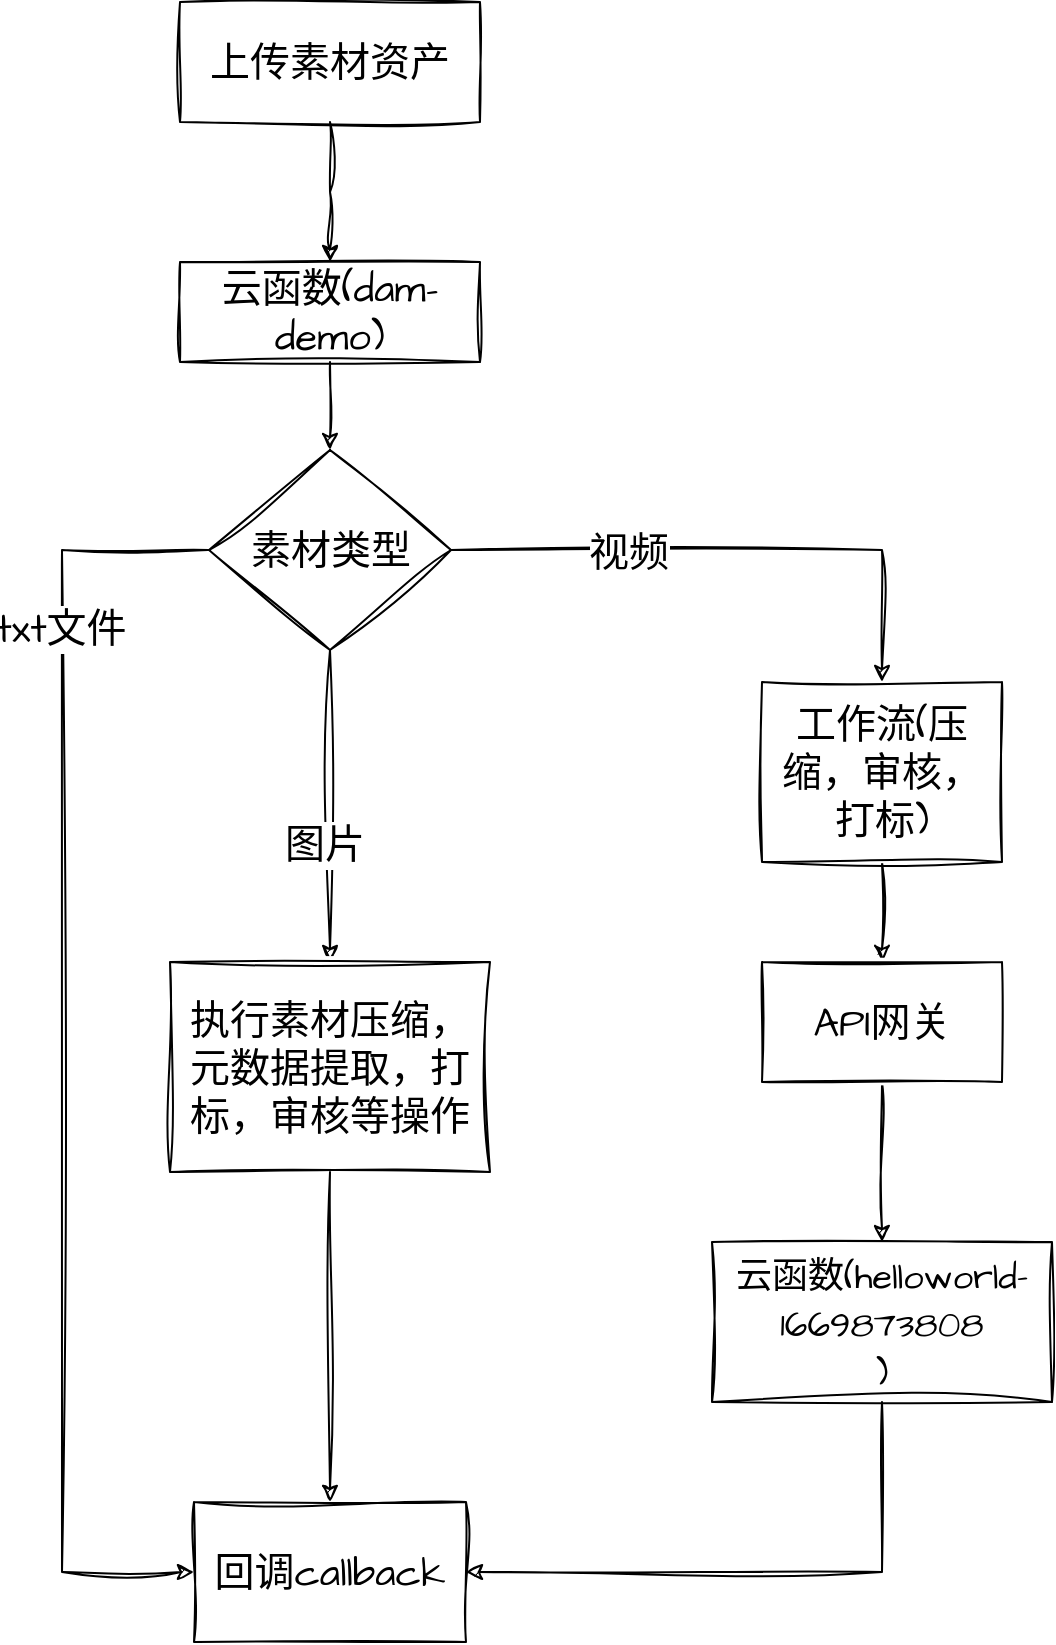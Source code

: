 <mxfile version="21.6.1" type="github">
  <diagram id="C5RBs43oDa-KdzZeNtuy" name="Page-1">
    <mxGraphModel dx="2074" dy="1156" grid="1" gridSize="10" guides="1" tooltips="1" connect="1" arrows="1" fold="1" page="1" pageScale="1" pageWidth="827" pageHeight="1169" math="0" shadow="0">
      <root>
        <mxCell id="WIyWlLk6GJQsqaUBKTNV-0" />
        <mxCell id="WIyWlLk6GJQsqaUBKTNV-1" parent="WIyWlLk6GJQsqaUBKTNV-0" />
        <mxCell id="aU86HzHLtQyPdirgO_ri-1" style="edgeStyle=orthogonalEdgeStyle;rounded=0;sketch=1;hachureGap=4;jiggle=2;curveFitting=1;orthogonalLoop=1;jettySize=auto;html=1;exitX=0.5;exitY=1;exitDx=0;exitDy=0;fontFamily=Architects Daughter;fontSource=https%3A%2F%2Ffonts.googleapis.com%2Fcss%3Ffamily%3DArchitects%2BDaughter;fontSize=16;" edge="1" parent="WIyWlLk6GJQsqaUBKTNV-1" source="aU86HzHLtQyPdirgO_ri-0">
          <mxGeometry relative="1" as="geometry">
            <mxPoint x="335" y="270" as="targetPoint" />
          </mxGeometry>
        </mxCell>
        <mxCell id="aU86HzHLtQyPdirgO_ri-0" value="上传素材资产" style="rounded=0;whiteSpace=wrap;html=1;sketch=1;hachureGap=4;jiggle=2;curveFitting=1;fontFamily=Architects Daughter;fontSource=https%3A%2F%2Ffonts.googleapis.com%2Fcss%3Ffamily%3DArchitects%2BDaughter;fontSize=20;" vertex="1" parent="WIyWlLk6GJQsqaUBKTNV-1">
          <mxGeometry x="260" y="140" width="150" height="60" as="geometry" />
        </mxCell>
        <mxCell id="aU86HzHLtQyPdirgO_ri-5" style="edgeStyle=orthogonalEdgeStyle;rounded=0;sketch=1;hachureGap=4;jiggle=2;curveFitting=1;orthogonalLoop=1;jettySize=auto;html=1;entryX=0.5;entryY=0;entryDx=0;entryDy=0;fontFamily=Architects Daughter;fontSource=https%3A%2F%2Ffonts.googleapis.com%2Fcss%3Ffamily%3DArchitects%2BDaughter;fontSize=16;" edge="1" parent="WIyWlLk6GJQsqaUBKTNV-1" source="aU86HzHLtQyPdirgO_ri-3" target="aU86HzHLtQyPdirgO_ri-4">
          <mxGeometry relative="1" as="geometry" />
        </mxCell>
        <mxCell id="aU86HzHLtQyPdirgO_ri-3" value="云函数(dam-demo)" style="rounded=0;whiteSpace=wrap;html=1;sketch=1;hachureGap=4;jiggle=2;curveFitting=1;fontFamily=Architects Daughter;fontSource=https%3A%2F%2Ffonts.googleapis.com%2Fcss%3Ffamily%3DArchitects%2BDaughter;fontSize=20;" vertex="1" parent="WIyWlLk6GJQsqaUBKTNV-1">
          <mxGeometry x="260" y="270" width="150" height="50" as="geometry" />
        </mxCell>
        <mxCell id="aU86HzHLtQyPdirgO_ri-7" style="edgeStyle=orthogonalEdgeStyle;rounded=0;sketch=1;hachureGap=4;jiggle=2;curveFitting=1;orthogonalLoop=1;jettySize=auto;html=1;fontFamily=Architects Daughter;fontSource=https%3A%2F%2Ffonts.googleapis.com%2Fcss%3Ffamily%3DArchitects%2BDaughter;fontSize=16;" edge="1" parent="WIyWlLk6GJQsqaUBKTNV-1" source="aU86HzHLtQyPdirgO_ri-4" target="aU86HzHLtQyPdirgO_ri-6">
          <mxGeometry relative="1" as="geometry" />
        </mxCell>
        <mxCell id="aU86HzHLtQyPdirgO_ri-8" value="图片" style="edgeLabel;html=1;align=center;verticalAlign=middle;resizable=0;points=[];fontSize=20;fontFamily=Architects Daughter;" vertex="1" connectable="0" parent="aU86HzHLtQyPdirgO_ri-7">
          <mxGeometry x="0.246" y="-3" relative="1" as="geometry">
            <mxPoint as="offset" />
          </mxGeometry>
        </mxCell>
        <mxCell id="aU86HzHLtQyPdirgO_ri-11" style="edgeStyle=orthogonalEdgeStyle;rounded=0;sketch=1;hachureGap=4;jiggle=2;curveFitting=1;orthogonalLoop=1;jettySize=auto;html=1;fontFamily=Architects Daughter;fontSource=https%3A%2F%2Ffonts.googleapis.com%2Fcss%3Ffamily%3DArchitects%2BDaughter;fontSize=16;" edge="1" parent="WIyWlLk6GJQsqaUBKTNV-1" source="aU86HzHLtQyPdirgO_ri-4" target="aU86HzHLtQyPdirgO_ri-12">
          <mxGeometry relative="1" as="geometry">
            <mxPoint x="601" y="570" as="targetPoint" />
          </mxGeometry>
        </mxCell>
        <mxCell id="aU86HzHLtQyPdirgO_ri-13" value="视频" style="edgeLabel;html=1;align=center;verticalAlign=middle;resizable=0;points=[];fontSize=20;fontFamily=Architects Daughter;" vertex="1" connectable="0" parent="aU86HzHLtQyPdirgO_ri-11">
          <mxGeometry x="-0.382" y="-1" relative="1" as="geometry">
            <mxPoint x="1" as="offset" />
          </mxGeometry>
        </mxCell>
        <mxCell id="aU86HzHLtQyPdirgO_ri-20" style="edgeStyle=orthogonalEdgeStyle;rounded=0;sketch=1;hachureGap=4;jiggle=2;curveFitting=1;orthogonalLoop=1;jettySize=auto;html=1;exitX=0;exitY=0.5;exitDx=0;exitDy=0;entryX=0;entryY=0.5;entryDx=0;entryDy=0;fontFamily=Architects Daughter;fontSource=https%3A%2F%2Ffonts.googleapis.com%2Fcss%3Ffamily%3DArchitects%2BDaughter;fontSize=16;" edge="1" parent="WIyWlLk6GJQsqaUBKTNV-1" source="aU86HzHLtQyPdirgO_ri-4" target="aU86HzHLtQyPdirgO_ri-9">
          <mxGeometry relative="1" as="geometry">
            <Array as="points">
              <mxPoint x="201" y="414" />
              <mxPoint x="201" y="925" />
            </Array>
          </mxGeometry>
        </mxCell>
        <mxCell id="aU86HzHLtQyPdirgO_ri-21" value="txt文件" style="edgeLabel;html=1;align=center;verticalAlign=middle;resizable=0;points=[];fontSize=20;fontFamily=Architects Daughter;" vertex="1" connectable="0" parent="aU86HzHLtQyPdirgO_ri-20">
          <mxGeometry x="-0.657" y="-1" relative="1" as="geometry">
            <mxPoint y="1" as="offset" />
          </mxGeometry>
        </mxCell>
        <mxCell id="aU86HzHLtQyPdirgO_ri-4" value="素材类型" style="rhombus;whiteSpace=wrap;html=1;sketch=1;hachureGap=4;jiggle=2;curveFitting=1;fontFamily=Architects Daughter;fontSource=https%3A%2F%2Ffonts.googleapis.com%2Fcss%3Ffamily%3DArchitects%2BDaughter;fontSize=20;" vertex="1" parent="WIyWlLk6GJQsqaUBKTNV-1">
          <mxGeometry x="274.5" y="364" width="121" height="100" as="geometry" />
        </mxCell>
        <mxCell id="aU86HzHLtQyPdirgO_ri-10" value="" style="edgeStyle=orthogonalEdgeStyle;rounded=0;sketch=1;hachureGap=4;jiggle=2;curveFitting=1;orthogonalLoop=1;jettySize=auto;html=1;fontFamily=Architects Daughter;fontSource=https%3A%2F%2Ffonts.googleapis.com%2Fcss%3Ffamily%3DArchitects%2BDaughter;fontSize=16;" edge="1" parent="WIyWlLk6GJQsqaUBKTNV-1" source="aU86HzHLtQyPdirgO_ri-6" target="aU86HzHLtQyPdirgO_ri-9">
          <mxGeometry relative="1" as="geometry" />
        </mxCell>
        <mxCell id="aU86HzHLtQyPdirgO_ri-6" value="执行素材压缩，元数据提取，打标，审核等操作" style="rounded=0;whiteSpace=wrap;html=1;sketch=1;hachureGap=4;jiggle=2;curveFitting=1;fontFamily=Architects Daughter;fontSource=https%3A%2F%2Ffonts.googleapis.com%2Fcss%3Ffamily%3DArchitects%2BDaughter;fontSize=20;" vertex="1" parent="WIyWlLk6GJQsqaUBKTNV-1">
          <mxGeometry x="255" y="620" width="160" height="105" as="geometry" />
        </mxCell>
        <mxCell id="aU86HzHLtQyPdirgO_ri-9" value="回调callback" style="rounded=0;whiteSpace=wrap;html=1;sketch=1;hachureGap=4;jiggle=2;curveFitting=1;fontFamily=Architects Daughter;fontSource=https%3A%2F%2Ffonts.googleapis.com%2Fcss%3Ffamily%3DArchitects%2BDaughter;fontSize=20;" vertex="1" parent="WIyWlLk6GJQsqaUBKTNV-1">
          <mxGeometry x="267" y="890" width="136" height="70" as="geometry" />
        </mxCell>
        <mxCell id="aU86HzHLtQyPdirgO_ri-15" value="" style="edgeStyle=orthogonalEdgeStyle;rounded=0;sketch=1;hachureGap=4;jiggle=2;curveFitting=1;orthogonalLoop=1;jettySize=auto;html=1;fontFamily=Architects Daughter;fontSource=https%3A%2F%2Ffonts.googleapis.com%2Fcss%3Ffamily%3DArchitects%2BDaughter;fontSize=16;" edge="1" parent="WIyWlLk6GJQsqaUBKTNV-1" source="aU86HzHLtQyPdirgO_ri-12" target="aU86HzHLtQyPdirgO_ri-14">
          <mxGeometry relative="1" as="geometry" />
        </mxCell>
        <mxCell id="aU86HzHLtQyPdirgO_ri-12" value="工作流(压缩，审核，打标)" style="rounded=0;whiteSpace=wrap;html=1;sketch=1;hachureGap=4;jiggle=2;curveFitting=1;fontFamily=Architects Daughter;fontSource=https%3A%2F%2Ffonts.googleapis.com%2Fcss%3Ffamily%3DArchitects%2BDaughter;fontSize=20;" vertex="1" parent="WIyWlLk6GJQsqaUBKTNV-1">
          <mxGeometry x="551" y="480" width="120" height="90" as="geometry" />
        </mxCell>
        <mxCell id="aU86HzHLtQyPdirgO_ri-18" value="" style="edgeStyle=orthogonalEdgeStyle;rounded=0;sketch=1;hachureGap=4;jiggle=2;curveFitting=1;orthogonalLoop=1;jettySize=auto;html=1;fontFamily=Architects Daughter;fontSource=https%3A%2F%2Ffonts.googleapis.com%2Fcss%3Ffamily%3DArchitects%2BDaughter;fontSize=16;" edge="1" parent="WIyWlLk6GJQsqaUBKTNV-1" source="aU86HzHLtQyPdirgO_ri-14" target="aU86HzHLtQyPdirgO_ri-17">
          <mxGeometry relative="1" as="geometry" />
        </mxCell>
        <mxCell id="aU86HzHLtQyPdirgO_ri-14" value="API网关" style="whiteSpace=wrap;html=1;fontSize=20;fontFamily=Architects Daughter;rounded=0;sketch=1;hachureGap=4;jiggle=2;curveFitting=1;fontSource=https%3A%2F%2Ffonts.googleapis.com%2Fcss%3Ffamily%3DArchitects%2BDaughter;" vertex="1" parent="WIyWlLk6GJQsqaUBKTNV-1">
          <mxGeometry x="551" y="620" width="120" height="60" as="geometry" />
        </mxCell>
        <mxCell id="aU86HzHLtQyPdirgO_ri-19" style="edgeStyle=orthogonalEdgeStyle;rounded=0;sketch=1;hachureGap=4;jiggle=2;curveFitting=1;orthogonalLoop=1;jettySize=auto;html=1;exitX=0.5;exitY=1;exitDx=0;exitDy=0;entryX=1;entryY=0.5;entryDx=0;entryDy=0;fontFamily=Architects Daughter;fontSource=https%3A%2F%2Ffonts.googleapis.com%2Fcss%3Ffamily%3DArchitects%2BDaughter;fontSize=16;" edge="1" parent="WIyWlLk6GJQsqaUBKTNV-1" source="aU86HzHLtQyPdirgO_ri-17" target="aU86HzHLtQyPdirgO_ri-9">
          <mxGeometry relative="1" as="geometry" />
        </mxCell>
        <mxCell id="aU86HzHLtQyPdirgO_ri-17" value="&lt;font style=&quot;font-size: 18px;&quot;&gt;云函数(helloworld-1669873808&lt;br&gt;)&lt;/font&gt;" style="whiteSpace=wrap;html=1;fontSize=20;fontFamily=Architects Daughter;rounded=0;sketch=1;hachureGap=4;jiggle=2;curveFitting=1;fontSource=https%3A%2F%2Ffonts.googleapis.com%2Fcss%3Ffamily%3DArchitects%2BDaughter;" vertex="1" parent="WIyWlLk6GJQsqaUBKTNV-1">
          <mxGeometry x="526" y="760" width="170" height="80" as="geometry" />
        </mxCell>
      </root>
    </mxGraphModel>
  </diagram>
</mxfile>
